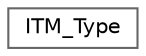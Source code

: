 digraph "Graphical Class Hierarchy"
{
 // LATEX_PDF_SIZE
  bgcolor="transparent";
  edge [fontname=Helvetica,fontsize=10,labelfontname=Helvetica,labelfontsize=10];
  node [fontname=Helvetica,fontsize=10,shape=box,height=0.2,width=0.4];
  rankdir="LR";
  Node0 [id="Node000000",label="ITM_Type",height=0.2,width=0.4,color="grey40", fillcolor="white", style="filled",URL="$struct_i_t_m___type.html",tooltip="Structure type to access the Instrumentation Trace Macrocell Register (ITM)."];
}
